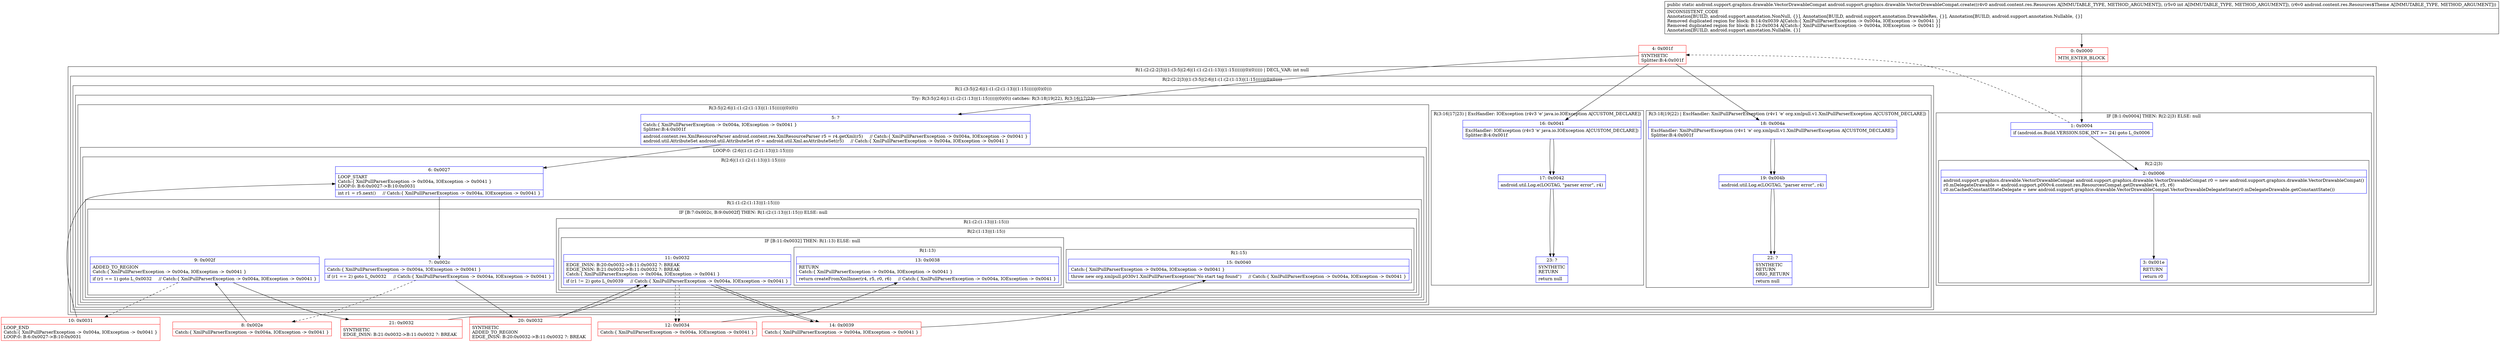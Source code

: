 digraph "CFG forandroid.support.graphics.drawable.VectorDrawableCompat.create(Landroid\/content\/res\/Resources;ILandroid\/content\/res\/Resources$Theme;)Landroid\/support\/graphics\/drawable\/VectorDrawableCompat;" {
subgraph cluster_Region_824526031 {
label = "R(1:(2:(2:2|3)|(1:(3:5|(2:6|(1:(1:(2:(1:13)|(1:15)))))|(0)(0))))) | DECL_VAR: int null\l";
node [shape=record,color=blue];
subgraph cluster_Region_1168250294 {
label = "R(2:(2:2|3)|(1:(3:5|(2:6|(1:(1:(2:(1:13)|(1:15)))))|(0)(0))))";
node [shape=record,color=blue];
subgraph cluster_IfRegion_1022700997 {
label = "IF [B:1:0x0004] THEN: R(2:2|3) ELSE: null";
node [shape=record,color=blue];
Node_1 [shape=record,label="{1\:\ 0x0004|if (android.os.Build.VERSION.SDK_INT \>= 24) goto L_0x0006\l}"];
subgraph cluster_Region_373809326 {
label = "R(2:2|3)";
node [shape=record,color=blue];
Node_2 [shape=record,label="{2\:\ 0x0006|android.support.graphics.drawable.VectorDrawableCompat android.support.graphics.drawable.VectorDrawableCompat r0 = new android.support.graphics.drawable.VectorDrawableCompat()\lr0.mDelegateDrawable = android.support.p000v4.content.res.ResourcesCompat.getDrawable(r4, r5, r6)\lr0.mCachedConstantStateDelegate = new android.support.graphics.drawable.VectorDrawableCompat.VectorDrawableDelegateState(r0.mDelegateDrawable.getConstantState())\l}"];
Node_3 [shape=record,label="{3\:\ 0x001e|RETURN\l|return r0\l}"];
}
}
subgraph cluster_Region_1036045174 {
label = "R(1:(3:5|(2:6|(1:(1:(2:(1:13)|(1:15)))))|(0)(0)))";
node [shape=record,color=blue];
subgraph cluster_TryCatchRegion_651752253 {
label = "Try: R(3:5|(2:6|(1:(1:(2:(1:13)|(1:15)))))|(0)(0)) catches: R(3:18|19|22), R(3:16|17|23)";
node [shape=record,color=blue];
subgraph cluster_Region_863423283 {
label = "R(3:5|(2:6|(1:(1:(2:(1:13)|(1:15)))))|(0)(0))";
node [shape=record,color=blue];
Node_5 [shape=record,label="{5\:\ ?|Catch:\{ XmlPullParserException \-\> 0x004a, IOException \-\> 0x0041 \}\lSplitter:B:4:0x001f\l|android.content.res.XmlResourceParser android.content.res.XmlResourceParser r5 = r4.getXml(r5)     \/\/ Catch:\{ XmlPullParserException \-\> 0x004a, IOException \-\> 0x0041 \}\landroid.util.AttributeSet android.util.AttributeSet r0 = android.util.Xml.asAttributeSet(r5)     \/\/ Catch:\{ XmlPullParserException \-\> 0x004a, IOException \-\> 0x0041 \}\l}"];
subgraph cluster_LoopRegion_1929534965 {
label = "LOOP:0: (2:6|(1:(1:(2:(1:13)|(1:15)))))";
node [shape=record,color=blue];
subgraph cluster_Region_823521296 {
label = "R(2:6|(1:(1:(2:(1:13)|(1:15)))))";
node [shape=record,color=blue];
Node_6 [shape=record,label="{6\:\ 0x0027|LOOP_START\lCatch:\{ XmlPullParserException \-\> 0x004a, IOException \-\> 0x0041 \}\lLOOP:0: B:6:0x0027\-\>B:10:0x0031\l|int r1 = r5.next()     \/\/ Catch:\{ XmlPullParserException \-\> 0x004a, IOException \-\> 0x0041 \}\l}"];
subgraph cluster_Region_1720507733 {
label = "R(1:(1:(2:(1:13)|(1:15))))";
node [shape=record,color=blue];
subgraph cluster_IfRegion_24377857 {
label = "IF [B:7:0x002c, B:9:0x002f] THEN: R(1:(2:(1:13)|(1:15))) ELSE: null";
node [shape=record,color=blue];
Node_7 [shape=record,label="{7\:\ 0x002c|Catch:\{ XmlPullParserException \-\> 0x004a, IOException \-\> 0x0041 \}\l|if (r1 == 2) goto L_0x0032     \/\/ Catch:\{ XmlPullParserException \-\> 0x004a, IOException \-\> 0x0041 \}\l}"];
Node_9 [shape=record,label="{9\:\ 0x002f|ADDED_TO_REGION\lCatch:\{ XmlPullParserException \-\> 0x004a, IOException \-\> 0x0041 \}\l|if (r1 == 1) goto L_0x0032     \/\/ Catch:\{ XmlPullParserException \-\> 0x004a, IOException \-\> 0x0041 \}\l}"];
subgraph cluster_Region_1563173257 {
label = "R(1:(2:(1:13)|(1:15)))";
node [shape=record,color=blue];
subgraph cluster_Region_1015832586 {
label = "R(2:(1:13)|(1:15))";
node [shape=record,color=blue];
subgraph cluster_IfRegion_72980047 {
label = "IF [B:11:0x0032] THEN: R(1:13) ELSE: null";
node [shape=record,color=blue];
Node_11 [shape=record,label="{11\:\ 0x0032|EDGE_INSN: B:20:0x0032\-\>B:11:0x0032 ?: BREAK  \lEDGE_INSN: B:21:0x0032\-\>B:11:0x0032 ?: BREAK  \lCatch:\{ XmlPullParserException \-\> 0x004a, IOException \-\> 0x0041 \}\l|if (r1 != 2) goto L_0x0039     \/\/ Catch:\{ XmlPullParserException \-\> 0x004a, IOException \-\> 0x0041 \}\l}"];
subgraph cluster_Region_915886553 {
label = "R(1:13)";
node [shape=record,color=blue];
Node_13 [shape=record,label="{13\:\ 0x0038|RETURN\lCatch:\{ XmlPullParserException \-\> 0x004a, IOException \-\> 0x0041 \}\l|return createFromXmlInner(r4, r5, r0, r6)     \/\/ Catch:\{ XmlPullParserException \-\> 0x004a, IOException \-\> 0x0041 \}\l}"];
}
}
subgraph cluster_Region_1568702363 {
label = "R(1:15)";
node [shape=record,color=blue];
Node_15 [shape=record,label="{15\:\ 0x0040|Catch:\{ XmlPullParserException \-\> 0x004a, IOException \-\> 0x0041 \}\l|throw new org.xmlpull.p030v1.XmlPullParserException(\"No start tag found\")     \/\/ Catch:\{ XmlPullParserException \-\> 0x004a, IOException \-\> 0x0041 \}\l}"];
}
}
}
}
}
}
}
subgraph cluster_IfRegion_441607076 {
label = "IF [B:11:0x0032] THEN: R(0) ELSE: R(0)";
node [shape=record,color=blue];
Node_11 [shape=record,label="{11\:\ 0x0032|EDGE_INSN: B:20:0x0032\-\>B:11:0x0032 ?: BREAK  \lEDGE_INSN: B:21:0x0032\-\>B:11:0x0032 ?: BREAK  \lCatch:\{ XmlPullParserException \-\> 0x004a, IOException \-\> 0x0041 \}\l|if (r1 != 2) goto L_0x0039     \/\/ Catch:\{ XmlPullParserException \-\> 0x004a, IOException \-\> 0x0041 \}\l}"];
subgraph cluster_Region_1566996235 {
label = "R(0)";
node [shape=record,color=blue];
}
subgraph cluster_Region_1643787591 {
label = "R(0)";
node [shape=record,color=blue];
}
}
}
subgraph cluster_Region_1042912578 {
label = "R(3:18|19|22) | ExcHandler: XmlPullParserException (r4v1 'e' org.xmlpull.v1.XmlPullParserException A[CUSTOM_DECLARE])\l";
node [shape=record,color=blue];
Node_18 [shape=record,label="{18\:\ 0x004a|ExcHandler: XmlPullParserException (r4v1 'e' org.xmlpull.v1.XmlPullParserException A[CUSTOM_DECLARE])\lSplitter:B:4:0x001f\l}"];
Node_19 [shape=record,label="{19\:\ 0x004b|android.util.Log.e(LOGTAG, \"parser error\", r4)\l}"];
Node_22 [shape=record,label="{22\:\ ?|SYNTHETIC\lRETURN\lORIG_RETURN\l|return null\l}"];
}
subgraph cluster_Region_1619745211 {
label = "R(3:16|17|23) | ExcHandler: IOException (r4v3 'e' java.io.IOException A[CUSTOM_DECLARE])\l";
node [shape=record,color=blue];
Node_16 [shape=record,label="{16\:\ 0x0041|ExcHandler: IOException (r4v3 'e' java.io.IOException A[CUSTOM_DECLARE])\lSplitter:B:4:0x001f\l}"];
Node_17 [shape=record,label="{17\:\ 0x0042|android.util.Log.e(LOGTAG, \"parser error\", r4)\l}"];
Node_23 [shape=record,label="{23\:\ ?|SYNTHETIC\lRETURN\l|return null\l}"];
}
}
}
}
}
subgraph cluster_Region_1042912578 {
label = "R(3:18|19|22) | ExcHandler: XmlPullParserException (r4v1 'e' org.xmlpull.v1.XmlPullParserException A[CUSTOM_DECLARE])\l";
node [shape=record,color=blue];
Node_18 [shape=record,label="{18\:\ 0x004a|ExcHandler: XmlPullParserException (r4v1 'e' org.xmlpull.v1.XmlPullParserException A[CUSTOM_DECLARE])\lSplitter:B:4:0x001f\l}"];
Node_19 [shape=record,label="{19\:\ 0x004b|android.util.Log.e(LOGTAG, \"parser error\", r4)\l}"];
Node_22 [shape=record,label="{22\:\ ?|SYNTHETIC\lRETURN\lORIG_RETURN\l|return null\l}"];
}
subgraph cluster_Region_1619745211 {
label = "R(3:16|17|23) | ExcHandler: IOException (r4v3 'e' java.io.IOException A[CUSTOM_DECLARE])\l";
node [shape=record,color=blue];
Node_16 [shape=record,label="{16\:\ 0x0041|ExcHandler: IOException (r4v3 'e' java.io.IOException A[CUSTOM_DECLARE])\lSplitter:B:4:0x001f\l}"];
Node_17 [shape=record,label="{17\:\ 0x0042|android.util.Log.e(LOGTAG, \"parser error\", r4)\l}"];
Node_23 [shape=record,label="{23\:\ ?|SYNTHETIC\lRETURN\l|return null\l}"];
}
Node_0 [shape=record,color=red,label="{0\:\ 0x0000|MTH_ENTER_BLOCK\l}"];
Node_4 [shape=record,color=red,label="{4\:\ 0x001f|SYNTHETIC\lSplitter:B:4:0x001f\l}"];
Node_8 [shape=record,color=red,label="{8\:\ 0x002e|Catch:\{ XmlPullParserException \-\> 0x004a, IOException \-\> 0x0041 \}\l}"];
Node_10 [shape=record,color=red,label="{10\:\ 0x0031|LOOP_END\lCatch:\{ XmlPullParserException \-\> 0x004a, IOException \-\> 0x0041 \}\lLOOP:0: B:6:0x0027\-\>B:10:0x0031\l}"];
Node_12 [shape=record,color=red,label="{12\:\ 0x0034|Catch:\{ XmlPullParserException \-\> 0x004a, IOException \-\> 0x0041 \}\l}"];
Node_14 [shape=record,color=red,label="{14\:\ 0x0039|Catch:\{ XmlPullParserException \-\> 0x004a, IOException \-\> 0x0041 \}\l}"];
Node_20 [shape=record,color=red,label="{20\:\ 0x0032|SYNTHETIC\lADDED_TO_REGION\lEDGE_INSN: B:20:0x0032\-\>B:11:0x0032 ?: BREAK  \l}"];
Node_21 [shape=record,color=red,label="{21\:\ 0x0032|SYNTHETIC\lEDGE_INSN: B:21:0x0032\-\>B:11:0x0032 ?: BREAK  \l}"];
MethodNode[shape=record,label="{public static android.support.graphics.drawable.VectorDrawableCompat android.support.graphics.drawable.VectorDrawableCompat.create((r4v0 android.content.res.Resources A[IMMUTABLE_TYPE, METHOD_ARGUMENT]), (r5v0 int A[IMMUTABLE_TYPE, METHOD_ARGUMENT]), (r6v0 android.content.res.Resources$Theme A[IMMUTABLE_TYPE, METHOD_ARGUMENT]))  | INCONSISTENT_CODE\lAnnotation[BUILD, android.support.annotation.NonNull, \{\}], Annotation[BUILD, android.support.annotation.DrawableRes, \{\}], Annotation[BUILD, android.support.annotation.Nullable, \{\}]\lRemoved duplicated region for block: B:14:0x0039 A[Catch:\{ XmlPullParserException \-\> 0x004a, IOException \-\> 0x0041 \}]\lRemoved duplicated region for block: B:12:0x0034 A[Catch:\{ XmlPullParserException \-\> 0x004a, IOException \-\> 0x0041 \}]\lAnnotation[BUILD, android.support.annotation.Nullable, \{\}]\l}"];
MethodNode -> Node_0;
Node_1 -> Node_2;
Node_1 -> Node_4[style=dashed];
Node_2 -> Node_3;
Node_5 -> Node_6;
Node_6 -> Node_7;
Node_7 -> Node_8[style=dashed];
Node_7 -> Node_20;
Node_9 -> Node_10[style=dashed];
Node_9 -> Node_21;
Node_11 -> Node_12[style=dashed];
Node_11 -> Node_14;
Node_11 -> Node_12[style=dashed];
Node_11 -> Node_14;
Node_18 -> Node_19;
Node_19 -> Node_22;
Node_16 -> Node_17;
Node_17 -> Node_23;
Node_18 -> Node_19;
Node_19 -> Node_22;
Node_16 -> Node_17;
Node_17 -> Node_23;
Node_0 -> Node_1;
Node_4 -> Node_5;
Node_4 -> Node_18;
Node_4 -> Node_16;
Node_8 -> Node_9;
Node_10 -> Node_6;
Node_12 -> Node_13;
Node_14 -> Node_15;
Node_20 -> Node_11;
Node_21 -> Node_11;
}

